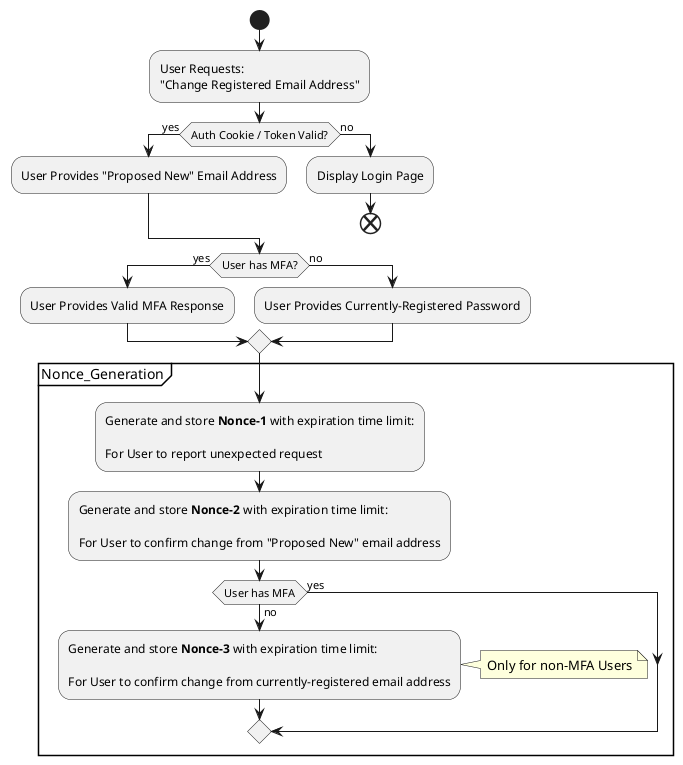 @startuml
start
:User Requests:
"Change Registered Email Address";

if (Auth Cookie / Token Valid?) then (yes)
  :User Provides "Proposed New" Email Address;
else (no)
  :Display Login Page;
  end
endif

if (User has MFA?) then (yes)
    :User Provides Valid MFA Response;
else (no)
    :User Provides Currently-Registered Password;
endif

partition Nonce_Generation {
    :Generate and store **Nonce-1** with expiration time limit:\n\nFor User to report unexpected request;
    :Generate and store **Nonce-2** with expiration time limit:\n\nFor User to confirm change from "Proposed New" email address;
    if (User has MFA) then (yes)
    else (no)
    :Generate and store **Nonce-3** with expiration time limit:\n\nFor User to confirm change from currently-registered email address;
    note right
        Only for non-MFA Users
    end note
    endif
}
@enduml